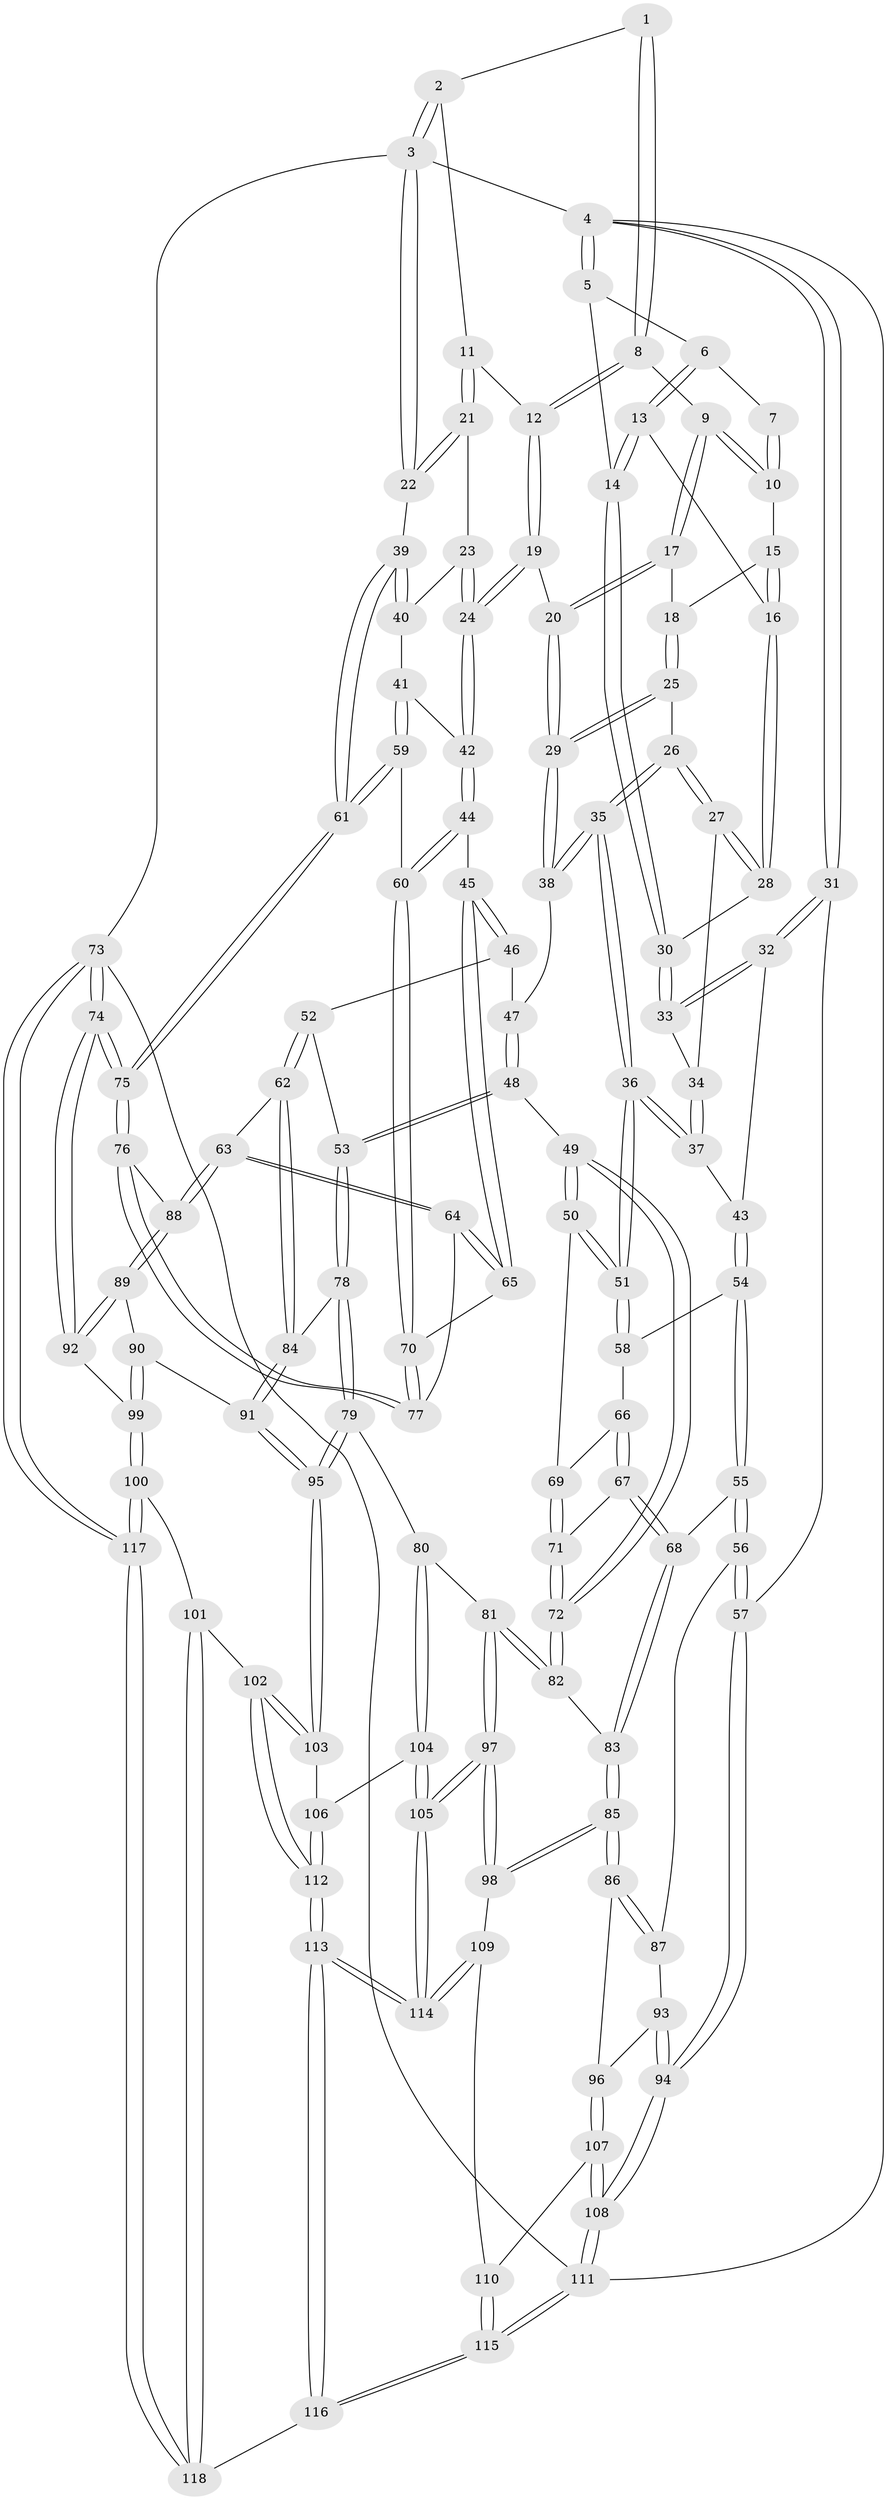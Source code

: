 // coarse degree distribution, {3: 0.1388888888888889, 5: 0.3611111111111111, 6: 0.08333333333333333, 4: 0.4166666666666667}
// Generated by graph-tools (version 1.1) at 2025/42/03/06/25 10:42:33]
// undirected, 118 vertices, 292 edges
graph export_dot {
graph [start="1"]
  node [color=gray90,style=filled];
  1 [pos="+0.6499703795524008+0"];
  2 [pos="+0.7267256090120526+0"];
  3 [pos="+1+0"];
  4 [pos="+0+0"];
  5 [pos="+0.1405162081253522+0"];
  6 [pos="+0.29918948872403084+0"];
  7 [pos="+0.39970923272571657+0"];
  8 [pos="+0.6218882772743161+0.015990975125930208"];
  9 [pos="+0.5892433052096333+0.06919820972914927"];
  10 [pos="+0.4554531270085032+0.058071286460988775"];
  11 [pos="+0.8198489547496116+0.07073317793440527"];
  12 [pos="+0.691909355207055+0.11767212153337145"];
  13 [pos="+0.29534425655257346+0.07195850102856043"];
  14 [pos="+0.09066670617952652+0.11992386149061007"];
  15 [pos="+0.45524993290375465+0.08222964750953263"];
  16 [pos="+0.3044016744195292+0.10900397080322062"];
  17 [pos="+0.5738850541309333+0.10351533202447485"];
  18 [pos="+0.4708282316299734+0.12233251427825961"];
  19 [pos="+0.7108407088013082+0.2825288057419735"];
  20 [pos="+0.6050261458354629+0.2916298758365701"];
  21 [pos="+0.8475578536915532+0.11562896574257112"];
  22 [pos="+1+0.013285471119468161"];
  23 [pos="+0.8040442123406851+0.2650258070385557"];
  24 [pos="+0.7391305435961909+0.28915401455328477"];
  25 [pos="+0.43181340192893597+0.20540842541954213"];
  26 [pos="+0.3228153789191255+0.21290262893967904"];
  27 [pos="+0.3214221108947432+0.21216202483504135"];
  28 [pos="+0.3103235388425122+0.18813777335246337"];
  29 [pos="+0.5872877648068362+0.3011708751243593"];
  30 [pos="+0.0773846235503378+0.15245798313052747"];
  31 [pos="+0+0.2866480297520777"];
  32 [pos="+0+0.27466526372520017"];
  33 [pos="+0+0.2474926637038896"];
  34 [pos="+0.30248624322405476+0.22714805126951138"];
  35 [pos="+0.3803979078653943+0.4028599379916686"];
  36 [pos="+0.36060272612994837+0.4396640638663563"];
  37 [pos="+0.1829807418555897+0.35894866969782735"];
  38 [pos="+0.5673121825526598+0.33735589868968724"];
  39 [pos="+1+0.2901143787485655"];
  40 [pos="+0.869889584012066+0.2881326579401947"];
  41 [pos="+0.8984706916299224+0.457008973411861"];
  42 [pos="+0.7591747392506007+0.4219422088327247"];
  43 [pos="+0.12213231179560442+0.3774129156209977"];
  44 [pos="+0.7524914333379517+0.4523368616658567"];
  45 [pos="+0.7464243991158052+0.4677440358466173"];
  46 [pos="+0.6025510725439085+0.44498963301190886"];
  47 [pos="+0.5698139439213583+0.3768154727534254"];
  48 [pos="+0.4792311532130915+0.5393912444478157"];
  49 [pos="+0.37284107379740516+0.4696406193106143"];
  50 [pos="+0.36177615465588275+0.44662183894446883"];
  51 [pos="+0.36060082110859926+0.43974539273490176"];
  52 [pos="+0.6089730497125346+0.47830056664498316"];
  53 [pos="+0.4962920361353791+0.5726280210588136"];
  54 [pos="+0.1281491056264723+0.4041318630732459"];
  55 [pos="+0.08163185504037579+0.5844500264637448"];
  56 [pos="+0.06881046324071091+0.5894493381828562"];
  57 [pos="+0+0.6112982524874485"];
  58 [pos="+0.19825212421908964+0.4787088625659721"];
  59 [pos="+0.9384184481773908+0.5069695343841962"];
  60 [pos="+0.918564917925003+0.5270800429068278"];
  61 [pos="+1+0.4570844299527092"];
  62 [pos="+0.6890613645137189+0.5910412460702975"];
  63 [pos="+0.697737470069137+0.5842976765459416"];
  64 [pos="+0.7159936024289624+0.5627806764675497"];
  65 [pos="+0.7352435862840133+0.5349048744650062"];
  66 [pos="+0.2020334459693618+0.4895962931859108"];
  67 [pos="+0.16237783016320037+0.5950706543626391"];
  68 [pos="+0.149972439668785+0.6036043460740048"];
  69 [pos="+0.2519397482342276+0.5299954890908359"];
  70 [pos="+0.9068513628939908+0.5426224985275367"];
  71 [pos="+0.25158641135595283+0.5738193380997657"];
  72 [pos="+0.3224146966738967+0.6255696347323698"];
  73 [pos="+1+1"];
  74 [pos="+1+0.8047579589958733"];
  75 [pos="+1+0.7100729819159042"];
  76 [pos="+0.8906487321296428+0.637417159420137"];
  77 [pos="+0.8928613680784514+0.6089675700325565"];
  78 [pos="+0.5188076084733821+0.6649802807629245"];
  79 [pos="+0.5088672556894199+0.6817263022205473"];
  80 [pos="+0.49761171302747836+0.696847580368461"];
  81 [pos="+0.3554664409337471+0.7050111522647883"];
  82 [pos="+0.343504492436516+0.6982023552092781"];
  83 [pos="+0.20993871626025837+0.7217575048529995"];
  84 [pos="+0.6804233016108638+0.6069382056002166"];
  85 [pos="+0.1704111264259699+0.7676390902497481"];
  86 [pos="+0.1356379815661963+0.7701029227741021"];
  87 [pos="+0.09063199245080912+0.702303758478553"];
  88 [pos="+0.8832903542752566+0.6483961799232714"];
  89 [pos="+0.8679276477616035+0.6972060433687866"];
  90 [pos="+0.823434104279457+0.7468975039771476"];
  91 [pos="+0.7629199798959281+0.7462473486787946"];
  92 [pos="+1+0.7889612558080966"];
  93 [pos="+0+0.7139589127050099"];
  94 [pos="+0+0.6469952468976601"];
  95 [pos="+0.7342345867672883+0.7793800055795844"];
  96 [pos="+0.09756145271869596+0.7884845000845171"];
  97 [pos="+0.3258701226278784+0.9001753711657168"];
  98 [pos="+0.18583944842977682+0.8064254354892336"];
  99 [pos="+0.871075225699886+0.8183126691407638"];
  100 [pos="+0.8608051571549701+0.9634103398897105"];
  101 [pos="+0.7019400417782311+0.8879739190209902"];
  102 [pos="+0.6879497075141077+0.8636553283756737"];
  103 [pos="+0.6865676381553246+0.8590137195298846"];
  104 [pos="+0.5160618400963298+0.7559685085650547"];
  105 [pos="+0.3274610977415436+0.9065812448127388"];
  106 [pos="+0.5342450385625004+0.8046748247283204"];
  107 [pos="+0.07750465013205554+0.8236678196510111"];
  108 [pos="+0+1"];
  109 [pos="+0.1690572568965675+0.8915490901734786"];
  110 [pos="+0.13808108274820466+0.9020873021720858"];
  111 [pos="+0+1"];
  112 [pos="+0.4227909215544441+1"];
  113 [pos="+0.38414513919182763+1"];
  114 [pos="+0.35962538568139546+1"];
  115 [pos="+0+1"];
  116 [pos="+0.3837415795803084+1"];
  117 [pos="+1+1"];
  118 [pos="+0.5935286169298101+1"];
  1 -- 2;
  1 -- 8;
  1 -- 8;
  2 -- 3;
  2 -- 3;
  2 -- 11;
  3 -- 4;
  3 -- 22;
  3 -- 22;
  3 -- 73;
  4 -- 5;
  4 -- 5;
  4 -- 31;
  4 -- 31;
  4 -- 111;
  5 -- 6;
  5 -- 14;
  6 -- 7;
  6 -- 13;
  6 -- 13;
  7 -- 10;
  7 -- 10;
  8 -- 9;
  8 -- 12;
  8 -- 12;
  9 -- 10;
  9 -- 10;
  9 -- 17;
  9 -- 17;
  10 -- 15;
  11 -- 12;
  11 -- 21;
  11 -- 21;
  12 -- 19;
  12 -- 19;
  13 -- 14;
  13 -- 14;
  13 -- 16;
  14 -- 30;
  14 -- 30;
  15 -- 16;
  15 -- 16;
  15 -- 18;
  16 -- 28;
  16 -- 28;
  17 -- 18;
  17 -- 20;
  17 -- 20;
  18 -- 25;
  18 -- 25;
  19 -- 20;
  19 -- 24;
  19 -- 24;
  20 -- 29;
  20 -- 29;
  21 -- 22;
  21 -- 22;
  21 -- 23;
  22 -- 39;
  23 -- 24;
  23 -- 24;
  23 -- 40;
  24 -- 42;
  24 -- 42;
  25 -- 26;
  25 -- 29;
  25 -- 29;
  26 -- 27;
  26 -- 27;
  26 -- 35;
  26 -- 35;
  27 -- 28;
  27 -- 28;
  27 -- 34;
  28 -- 30;
  29 -- 38;
  29 -- 38;
  30 -- 33;
  30 -- 33;
  31 -- 32;
  31 -- 32;
  31 -- 57;
  32 -- 33;
  32 -- 33;
  32 -- 43;
  33 -- 34;
  34 -- 37;
  34 -- 37;
  35 -- 36;
  35 -- 36;
  35 -- 38;
  35 -- 38;
  36 -- 37;
  36 -- 37;
  36 -- 51;
  36 -- 51;
  37 -- 43;
  38 -- 47;
  39 -- 40;
  39 -- 40;
  39 -- 61;
  39 -- 61;
  40 -- 41;
  41 -- 42;
  41 -- 59;
  41 -- 59;
  42 -- 44;
  42 -- 44;
  43 -- 54;
  43 -- 54;
  44 -- 45;
  44 -- 60;
  44 -- 60;
  45 -- 46;
  45 -- 46;
  45 -- 65;
  45 -- 65;
  46 -- 47;
  46 -- 52;
  47 -- 48;
  47 -- 48;
  48 -- 49;
  48 -- 53;
  48 -- 53;
  49 -- 50;
  49 -- 50;
  49 -- 72;
  49 -- 72;
  50 -- 51;
  50 -- 51;
  50 -- 69;
  51 -- 58;
  51 -- 58;
  52 -- 53;
  52 -- 62;
  52 -- 62;
  53 -- 78;
  53 -- 78;
  54 -- 55;
  54 -- 55;
  54 -- 58;
  55 -- 56;
  55 -- 56;
  55 -- 68;
  56 -- 57;
  56 -- 57;
  56 -- 87;
  57 -- 94;
  57 -- 94;
  58 -- 66;
  59 -- 60;
  59 -- 61;
  59 -- 61;
  60 -- 70;
  60 -- 70;
  61 -- 75;
  61 -- 75;
  62 -- 63;
  62 -- 84;
  62 -- 84;
  63 -- 64;
  63 -- 64;
  63 -- 88;
  63 -- 88;
  64 -- 65;
  64 -- 65;
  64 -- 77;
  65 -- 70;
  66 -- 67;
  66 -- 67;
  66 -- 69;
  67 -- 68;
  67 -- 68;
  67 -- 71;
  68 -- 83;
  68 -- 83;
  69 -- 71;
  69 -- 71;
  70 -- 77;
  70 -- 77;
  71 -- 72;
  71 -- 72;
  72 -- 82;
  72 -- 82;
  73 -- 74;
  73 -- 74;
  73 -- 117;
  73 -- 117;
  73 -- 111;
  74 -- 75;
  74 -- 75;
  74 -- 92;
  74 -- 92;
  75 -- 76;
  75 -- 76;
  76 -- 77;
  76 -- 77;
  76 -- 88;
  78 -- 79;
  78 -- 79;
  78 -- 84;
  79 -- 80;
  79 -- 95;
  79 -- 95;
  80 -- 81;
  80 -- 104;
  80 -- 104;
  81 -- 82;
  81 -- 82;
  81 -- 97;
  81 -- 97;
  82 -- 83;
  83 -- 85;
  83 -- 85;
  84 -- 91;
  84 -- 91;
  85 -- 86;
  85 -- 86;
  85 -- 98;
  85 -- 98;
  86 -- 87;
  86 -- 87;
  86 -- 96;
  87 -- 93;
  88 -- 89;
  88 -- 89;
  89 -- 90;
  89 -- 92;
  89 -- 92;
  90 -- 91;
  90 -- 99;
  90 -- 99;
  91 -- 95;
  91 -- 95;
  92 -- 99;
  93 -- 94;
  93 -- 94;
  93 -- 96;
  94 -- 108;
  94 -- 108;
  95 -- 103;
  95 -- 103;
  96 -- 107;
  96 -- 107;
  97 -- 98;
  97 -- 98;
  97 -- 105;
  97 -- 105;
  98 -- 109;
  99 -- 100;
  99 -- 100;
  100 -- 101;
  100 -- 117;
  100 -- 117;
  101 -- 102;
  101 -- 118;
  101 -- 118;
  102 -- 103;
  102 -- 103;
  102 -- 112;
  102 -- 112;
  103 -- 106;
  104 -- 105;
  104 -- 105;
  104 -- 106;
  105 -- 114;
  105 -- 114;
  106 -- 112;
  106 -- 112;
  107 -- 108;
  107 -- 108;
  107 -- 110;
  108 -- 111;
  108 -- 111;
  109 -- 110;
  109 -- 114;
  109 -- 114;
  110 -- 115;
  110 -- 115;
  111 -- 115;
  111 -- 115;
  112 -- 113;
  112 -- 113;
  113 -- 114;
  113 -- 114;
  113 -- 116;
  113 -- 116;
  115 -- 116;
  115 -- 116;
  116 -- 118;
  117 -- 118;
  117 -- 118;
}
